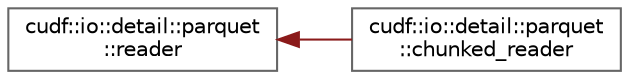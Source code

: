digraph "类继承关系图"
{
 // LATEX_PDF_SIZE
  bgcolor="transparent";
  edge [fontname=Helvetica,fontsize=10,labelfontname=Helvetica,labelfontsize=10];
  node [fontname=Helvetica,fontsize=10,shape=box,height=0.2,width=0.4];
  rankdir="LR";
  Node0 [id="Node000000",label="cudf::io::detail::parquet\l::reader",height=0.2,width=0.4,color="grey40", fillcolor="white", style="filled",URL="$classcudf_1_1io_1_1detail_1_1parquet_1_1reader.html",tooltip="Class to read Parquet dataset data into columns."];
  Node0 -> Node1 [id="edge115_Node000000_Node000001",dir="back",color="firebrick4",style="solid",tooltip=" "];
  Node1 [id="Node000001",label="cudf::io::detail::parquet\l::chunked_reader",height=0.2,width=0.4,color="grey40", fillcolor="white", style="filled",URL="$classcudf_1_1io_1_1detail_1_1parquet_1_1chunked__reader.html",tooltip="The reader class that supports iterative reading of a given file."];
}
